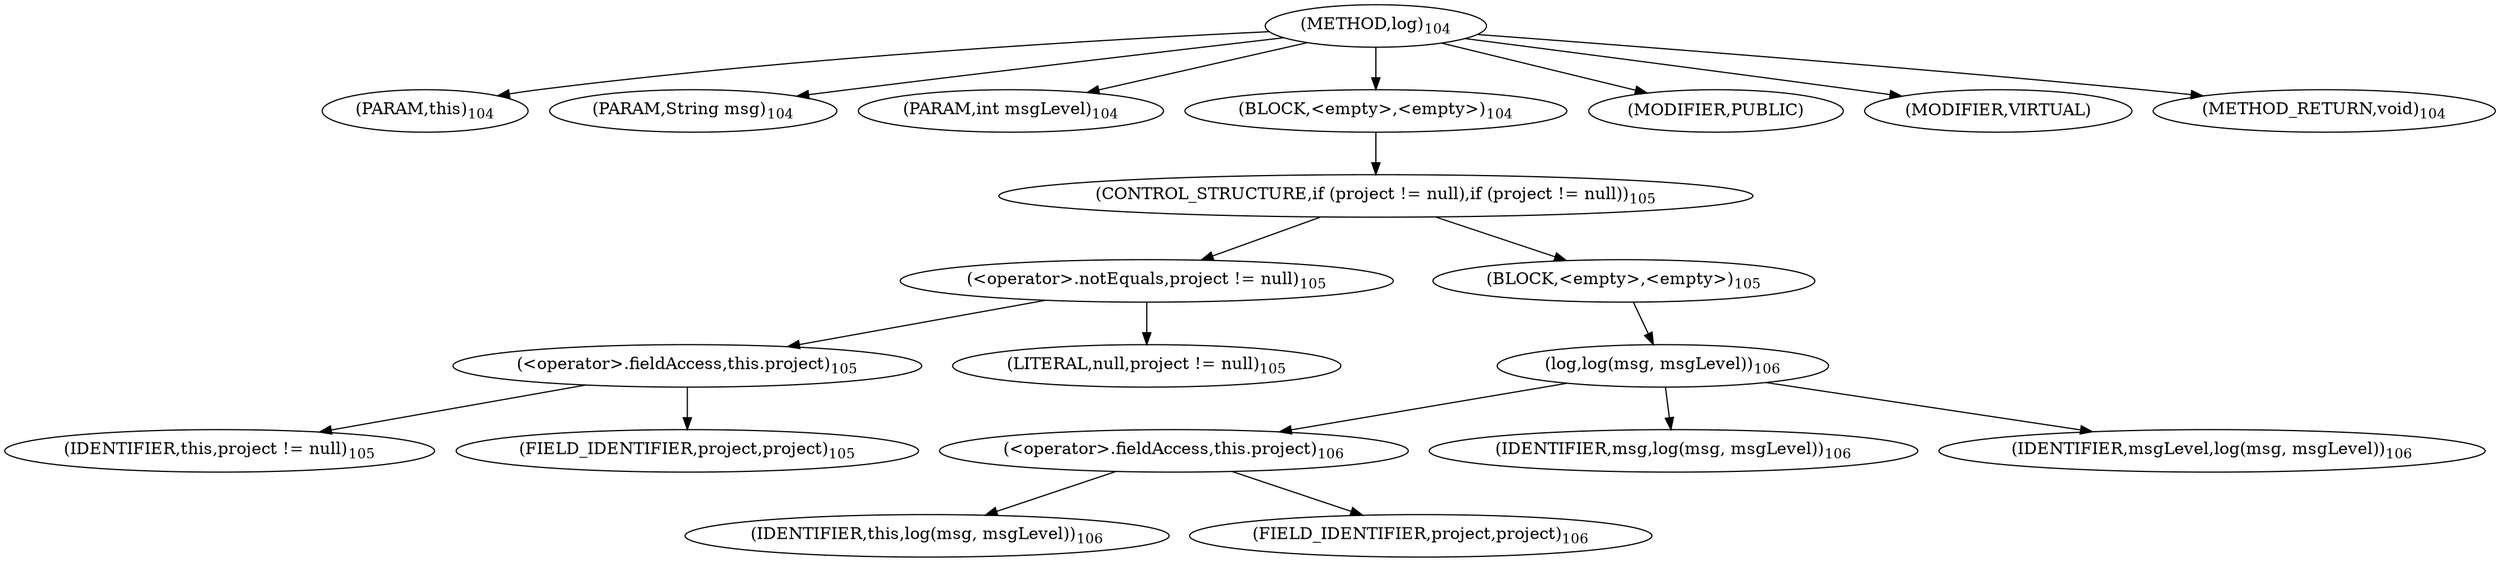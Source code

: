 digraph "log" {  
"58" [label = <(METHOD,log)<SUB>104</SUB>> ]
"59" [label = <(PARAM,this)<SUB>104</SUB>> ]
"60" [label = <(PARAM,String msg)<SUB>104</SUB>> ]
"61" [label = <(PARAM,int msgLevel)<SUB>104</SUB>> ]
"62" [label = <(BLOCK,&lt;empty&gt;,&lt;empty&gt;)<SUB>104</SUB>> ]
"63" [label = <(CONTROL_STRUCTURE,if (project != null),if (project != null))<SUB>105</SUB>> ]
"64" [label = <(&lt;operator&gt;.notEquals,project != null)<SUB>105</SUB>> ]
"65" [label = <(&lt;operator&gt;.fieldAccess,this.project)<SUB>105</SUB>> ]
"66" [label = <(IDENTIFIER,this,project != null)<SUB>105</SUB>> ]
"67" [label = <(FIELD_IDENTIFIER,project,project)<SUB>105</SUB>> ]
"68" [label = <(LITERAL,null,project != null)<SUB>105</SUB>> ]
"69" [label = <(BLOCK,&lt;empty&gt;,&lt;empty&gt;)<SUB>105</SUB>> ]
"70" [label = <(log,log(msg, msgLevel))<SUB>106</SUB>> ]
"71" [label = <(&lt;operator&gt;.fieldAccess,this.project)<SUB>106</SUB>> ]
"72" [label = <(IDENTIFIER,this,log(msg, msgLevel))<SUB>106</SUB>> ]
"73" [label = <(FIELD_IDENTIFIER,project,project)<SUB>106</SUB>> ]
"74" [label = <(IDENTIFIER,msg,log(msg, msgLevel))<SUB>106</SUB>> ]
"75" [label = <(IDENTIFIER,msgLevel,log(msg, msgLevel))<SUB>106</SUB>> ]
"76" [label = <(MODIFIER,PUBLIC)> ]
"77" [label = <(MODIFIER,VIRTUAL)> ]
"78" [label = <(METHOD_RETURN,void)<SUB>104</SUB>> ]
  "58" -> "59" 
  "58" -> "60" 
  "58" -> "61" 
  "58" -> "62" 
  "58" -> "76" 
  "58" -> "77" 
  "58" -> "78" 
  "62" -> "63" 
  "63" -> "64" 
  "63" -> "69" 
  "64" -> "65" 
  "64" -> "68" 
  "65" -> "66" 
  "65" -> "67" 
  "69" -> "70" 
  "70" -> "71" 
  "70" -> "74" 
  "70" -> "75" 
  "71" -> "72" 
  "71" -> "73" 
}
